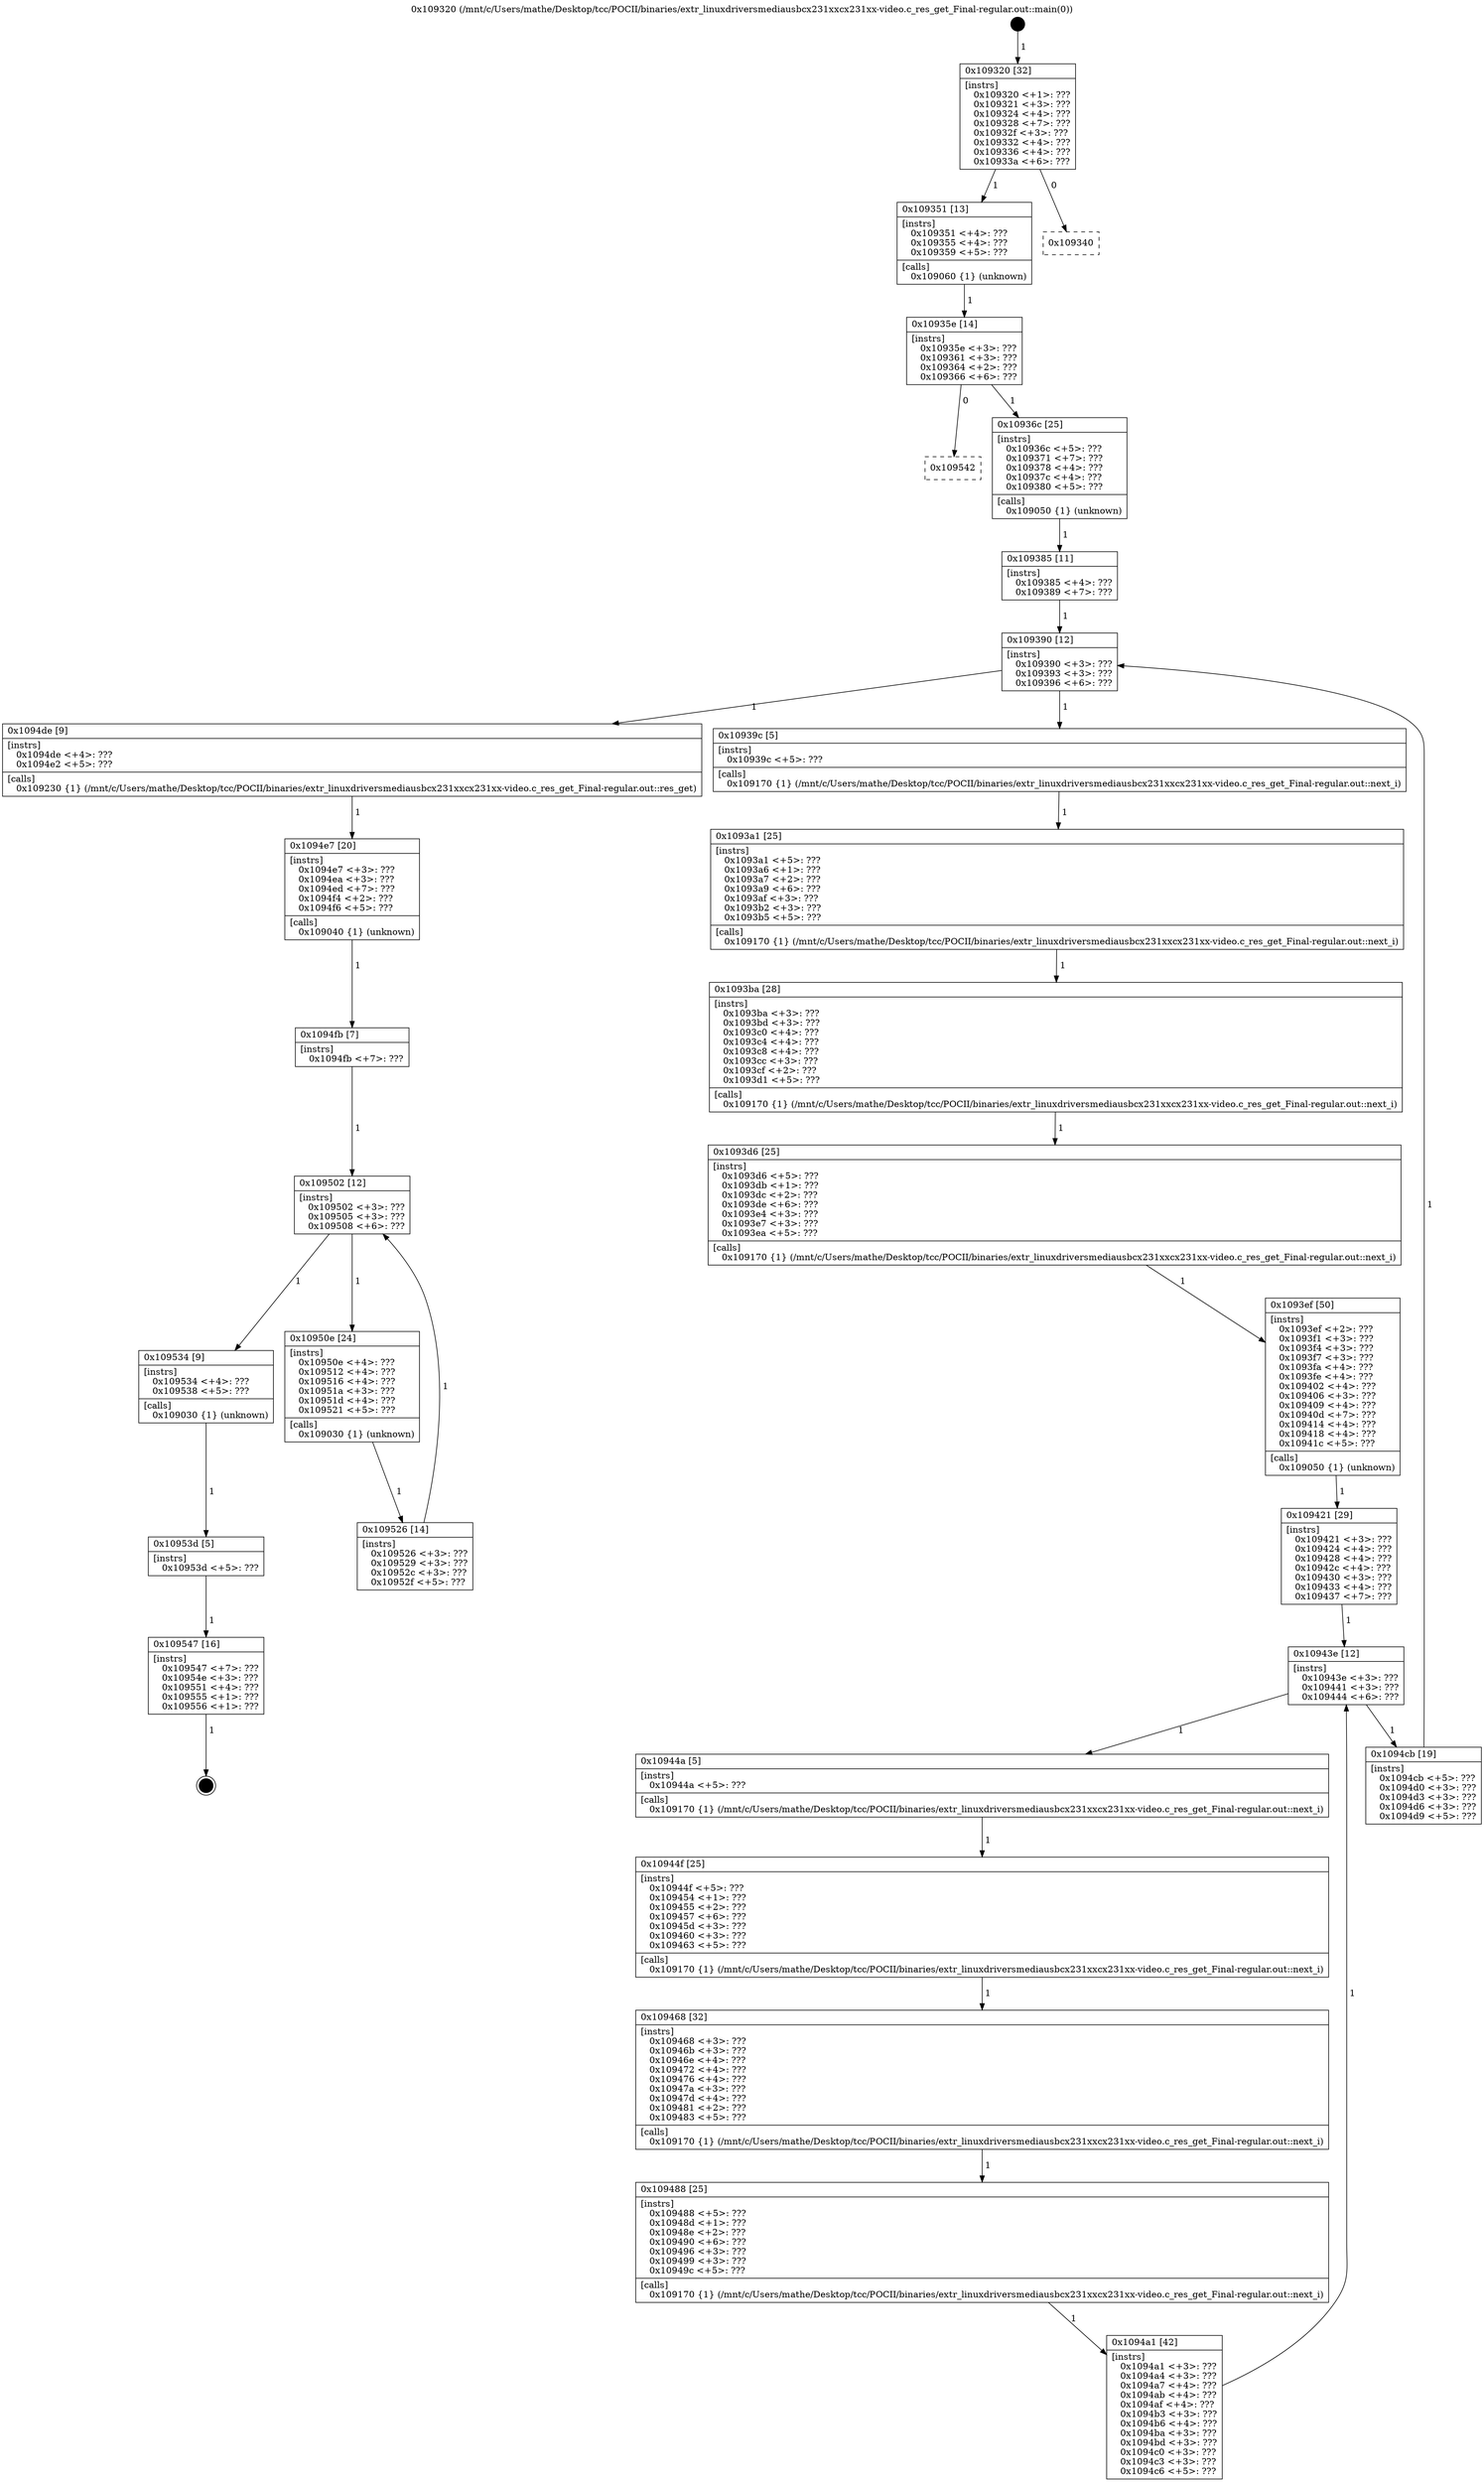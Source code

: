 digraph "0x109320" {
  label = "0x109320 (/mnt/c/Users/mathe/Desktop/tcc/POCII/binaries/extr_linuxdriversmediausbcx231xxcx231xx-video.c_res_get_Final-regular.out::main(0))"
  labelloc = "t"
  node[shape=record]

  Entry [label="",width=0.3,height=0.3,shape=circle,fillcolor=black,style=filled]
  "0x109320" [label="{
     0x109320 [32]\l
     | [instrs]\l
     &nbsp;&nbsp;0x109320 \<+1\>: ???\l
     &nbsp;&nbsp;0x109321 \<+3\>: ???\l
     &nbsp;&nbsp;0x109324 \<+4\>: ???\l
     &nbsp;&nbsp;0x109328 \<+7\>: ???\l
     &nbsp;&nbsp;0x10932f \<+3\>: ???\l
     &nbsp;&nbsp;0x109332 \<+4\>: ???\l
     &nbsp;&nbsp;0x109336 \<+4\>: ???\l
     &nbsp;&nbsp;0x10933a \<+6\>: ???\l
  }"]
  "0x109351" [label="{
     0x109351 [13]\l
     | [instrs]\l
     &nbsp;&nbsp;0x109351 \<+4\>: ???\l
     &nbsp;&nbsp;0x109355 \<+4\>: ???\l
     &nbsp;&nbsp;0x109359 \<+5\>: ???\l
     | [calls]\l
     &nbsp;&nbsp;0x109060 \{1\} (unknown)\l
  }"]
  "0x109340" [label="{
     0x109340\l
  }", style=dashed]
  "0x10935e" [label="{
     0x10935e [14]\l
     | [instrs]\l
     &nbsp;&nbsp;0x10935e \<+3\>: ???\l
     &nbsp;&nbsp;0x109361 \<+3\>: ???\l
     &nbsp;&nbsp;0x109364 \<+2\>: ???\l
     &nbsp;&nbsp;0x109366 \<+6\>: ???\l
  }"]
  "0x109542" [label="{
     0x109542\l
  }", style=dashed]
  "0x10936c" [label="{
     0x10936c [25]\l
     | [instrs]\l
     &nbsp;&nbsp;0x10936c \<+5\>: ???\l
     &nbsp;&nbsp;0x109371 \<+7\>: ???\l
     &nbsp;&nbsp;0x109378 \<+4\>: ???\l
     &nbsp;&nbsp;0x10937c \<+4\>: ???\l
     &nbsp;&nbsp;0x109380 \<+5\>: ???\l
     | [calls]\l
     &nbsp;&nbsp;0x109050 \{1\} (unknown)\l
  }"]
  Exit [label="",width=0.3,height=0.3,shape=circle,fillcolor=black,style=filled,peripheries=2]
  "0x109390" [label="{
     0x109390 [12]\l
     | [instrs]\l
     &nbsp;&nbsp;0x109390 \<+3\>: ???\l
     &nbsp;&nbsp;0x109393 \<+3\>: ???\l
     &nbsp;&nbsp;0x109396 \<+6\>: ???\l
  }"]
  "0x1094de" [label="{
     0x1094de [9]\l
     | [instrs]\l
     &nbsp;&nbsp;0x1094de \<+4\>: ???\l
     &nbsp;&nbsp;0x1094e2 \<+5\>: ???\l
     | [calls]\l
     &nbsp;&nbsp;0x109230 \{1\} (/mnt/c/Users/mathe/Desktop/tcc/POCII/binaries/extr_linuxdriversmediausbcx231xxcx231xx-video.c_res_get_Final-regular.out::res_get)\l
  }"]
  "0x10939c" [label="{
     0x10939c [5]\l
     | [instrs]\l
     &nbsp;&nbsp;0x10939c \<+5\>: ???\l
     | [calls]\l
     &nbsp;&nbsp;0x109170 \{1\} (/mnt/c/Users/mathe/Desktop/tcc/POCII/binaries/extr_linuxdriversmediausbcx231xxcx231xx-video.c_res_get_Final-regular.out::next_i)\l
  }"]
  "0x1093a1" [label="{
     0x1093a1 [25]\l
     | [instrs]\l
     &nbsp;&nbsp;0x1093a1 \<+5\>: ???\l
     &nbsp;&nbsp;0x1093a6 \<+1\>: ???\l
     &nbsp;&nbsp;0x1093a7 \<+2\>: ???\l
     &nbsp;&nbsp;0x1093a9 \<+6\>: ???\l
     &nbsp;&nbsp;0x1093af \<+3\>: ???\l
     &nbsp;&nbsp;0x1093b2 \<+3\>: ???\l
     &nbsp;&nbsp;0x1093b5 \<+5\>: ???\l
     | [calls]\l
     &nbsp;&nbsp;0x109170 \{1\} (/mnt/c/Users/mathe/Desktop/tcc/POCII/binaries/extr_linuxdriversmediausbcx231xxcx231xx-video.c_res_get_Final-regular.out::next_i)\l
  }"]
  "0x1093ba" [label="{
     0x1093ba [28]\l
     | [instrs]\l
     &nbsp;&nbsp;0x1093ba \<+3\>: ???\l
     &nbsp;&nbsp;0x1093bd \<+3\>: ???\l
     &nbsp;&nbsp;0x1093c0 \<+4\>: ???\l
     &nbsp;&nbsp;0x1093c4 \<+4\>: ???\l
     &nbsp;&nbsp;0x1093c8 \<+4\>: ???\l
     &nbsp;&nbsp;0x1093cc \<+3\>: ???\l
     &nbsp;&nbsp;0x1093cf \<+2\>: ???\l
     &nbsp;&nbsp;0x1093d1 \<+5\>: ???\l
     | [calls]\l
     &nbsp;&nbsp;0x109170 \{1\} (/mnt/c/Users/mathe/Desktop/tcc/POCII/binaries/extr_linuxdriversmediausbcx231xxcx231xx-video.c_res_get_Final-regular.out::next_i)\l
  }"]
  "0x1093d6" [label="{
     0x1093d6 [25]\l
     | [instrs]\l
     &nbsp;&nbsp;0x1093d6 \<+5\>: ???\l
     &nbsp;&nbsp;0x1093db \<+1\>: ???\l
     &nbsp;&nbsp;0x1093dc \<+2\>: ???\l
     &nbsp;&nbsp;0x1093de \<+6\>: ???\l
     &nbsp;&nbsp;0x1093e4 \<+3\>: ???\l
     &nbsp;&nbsp;0x1093e7 \<+3\>: ???\l
     &nbsp;&nbsp;0x1093ea \<+5\>: ???\l
     | [calls]\l
     &nbsp;&nbsp;0x109170 \{1\} (/mnt/c/Users/mathe/Desktop/tcc/POCII/binaries/extr_linuxdriversmediausbcx231xxcx231xx-video.c_res_get_Final-regular.out::next_i)\l
  }"]
  "0x1093ef" [label="{
     0x1093ef [50]\l
     | [instrs]\l
     &nbsp;&nbsp;0x1093ef \<+2\>: ???\l
     &nbsp;&nbsp;0x1093f1 \<+3\>: ???\l
     &nbsp;&nbsp;0x1093f4 \<+3\>: ???\l
     &nbsp;&nbsp;0x1093f7 \<+3\>: ???\l
     &nbsp;&nbsp;0x1093fa \<+4\>: ???\l
     &nbsp;&nbsp;0x1093fe \<+4\>: ???\l
     &nbsp;&nbsp;0x109402 \<+4\>: ???\l
     &nbsp;&nbsp;0x109406 \<+3\>: ???\l
     &nbsp;&nbsp;0x109409 \<+4\>: ???\l
     &nbsp;&nbsp;0x10940d \<+7\>: ???\l
     &nbsp;&nbsp;0x109414 \<+4\>: ???\l
     &nbsp;&nbsp;0x109418 \<+4\>: ???\l
     &nbsp;&nbsp;0x10941c \<+5\>: ???\l
     | [calls]\l
     &nbsp;&nbsp;0x109050 \{1\} (unknown)\l
  }"]
  "0x10943e" [label="{
     0x10943e [12]\l
     | [instrs]\l
     &nbsp;&nbsp;0x10943e \<+3\>: ???\l
     &nbsp;&nbsp;0x109441 \<+3\>: ???\l
     &nbsp;&nbsp;0x109444 \<+6\>: ???\l
  }"]
  "0x1094cb" [label="{
     0x1094cb [19]\l
     | [instrs]\l
     &nbsp;&nbsp;0x1094cb \<+5\>: ???\l
     &nbsp;&nbsp;0x1094d0 \<+3\>: ???\l
     &nbsp;&nbsp;0x1094d3 \<+3\>: ???\l
     &nbsp;&nbsp;0x1094d6 \<+3\>: ???\l
     &nbsp;&nbsp;0x1094d9 \<+5\>: ???\l
  }"]
  "0x10944a" [label="{
     0x10944a [5]\l
     | [instrs]\l
     &nbsp;&nbsp;0x10944a \<+5\>: ???\l
     | [calls]\l
     &nbsp;&nbsp;0x109170 \{1\} (/mnt/c/Users/mathe/Desktop/tcc/POCII/binaries/extr_linuxdriversmediausbcx231xxcx231xx-video.c_res_get_Final-regular.out::next_i)\l
  }"]
  "0x10944f" [label="{
     0x10944f [25]\l
     | [instrs]\l
     &nbsp;&nbsp;0x10944f \<+5\>: ???\l
     &nbsp;&nbsp;0x109454 \<+1\>: ???\l
     &nbsp;&nbsp;0x109455 \<+2\>: ???\l
     &nbsp;&nbsp;0x109457 \<+6\>: ???\l
     &nbsp;&nbsp;0x10945d \<+3\>: ???\l
     &nbsp;&nbsp;0x109460 \<+3\>: ???\l
     &nbsp;&nbsp;0x109463 \<+5\>: ???\l
     | [calls]\l
     &nbsp;&nbsp;0x109170 \{1\} (/mnt/c/Users/mathe/Desktop/tcc/POCII/binaries/extr_linuxdriversmediausbcx231xxcx231xx-video.c_res_get_Final-regular.out::next_i)\l
  }"]
  "0x109468" [label="{
     0x109468 [32]\l
     | [instrs]\l
     &nbsp;&nbsp;0x109468 \<+3\>: ???\l
     &nbsp;&nbsp;0x10946b \<+3\>: ???\l
     &nbsp;&nbsp;0x10946e \<+4\>: ???\l
     &nbsp;&nbsp;0x109472 \<+4\>: ???\l
     &nbsp;&nbsp;0x109476 \<+4\>: ???\l
     &nbsp;&nbsp;0x10947a \<+3\>: ???\l
     &nbsp;&nbsp;0x10947d \<+4\>: ???\l
     &nbsp;&nbsp;0x109481 \<+2\>: ???\l
     &nbsp;&nbsp;0x109483 \<+5\>: ???\l
     | [calls]\l
     &nbsp;&nbsp;0x109170 \{1\} (/mnt/c/Users/mathe/Desktop/tcc/POCII/binaries/extr_linuxdriversmediausbcx231xxcx231xx-video.c_res_get_Final-regular.out::next_i)\l
  }"]
  "0x109488" [label="{
     0x109488 [25]\l
     | [instrs]\l
     &nbsp;&nbsp;0x109488 \<+5\>: ???\l
     &nbsp;&nbsp;0x10948d \<+1\>: ???\l
     &nbsp;&nbsp;0x10948e \<+2\>: ???\l
     &nbsp;&nbsp;0x109490 \<+6\>: ???\l
     &nbsp;&nbsp;0x109496 \<+3\>: ???\l
     &nbsp;&nbsp;0x109499 \<+3\>: ???\l
     &nbsp;&nbsp;0x10949c \<+5\>: ???\l
     | [calls]\l
     &nbsp;&nbsp;0x109170 \{1\} (/mnt/c/Users/mathe/Desktop/tcc/POCII/binaries/extr_linuxdriversmediausbcx231xxcx231xx-video.c_res_get_Final-regular.out::next_i)\l
  }"]
  "0x1094a1" [label="{
     0x1094a1 [42]\l
     | [instrs]\l
     &nbsp;&nbsp;0x1094a1 \<+3\>: ???\l
     &nbsp;&nbsp;0x1094a4 \<+3\>: ???\l
     &nbsp;&nbsp;0x1094a7 \<+4\>: ???\l
     &nbsp;&nbsp;0x1094ab \<+4\>: ???\l
     &nbsp;&nbsp;0x1094af \<+4\>: ???\l
     &nbsp;&nbsp;0x1094b3 \<+3\>: ???\l
     &nbsp;&nbsp;0x1094b6 \<+4\>: ???\l
     &nbsp;&nbsp;0x1094ba \<+3\>: ???\l
     &nbsp;&nbsp;0x1094bd \<+3\>: ???\l
     &nbsp;&nbsp;0x1094c0 \<+3\>: ???\l
     &nbsp;&nbsp;0x1094c3 \<+3\>: ???\l
     &nbsp;&nbsp;0x1094c6 \<+5\>: ???\l
  }"]
  "0x109421" [label="{
     0x109421 [29]\l
     | [instrs]\l
     &nbsp;&nbsp;0x109421 \<+3\>: ???\l
     &nbsp;&nbsp;0x109424 \<+4\>: ???\l
     &nbsp;&nbsp;0x109428 \<+4\>: ???\l
     &nbsp;&nbsp;0x10942c \<+4\>: ???\l
     &nbsp;&nbsp;0x109430 \<+3\>: ???\l
     &nbsp;&nbsp;0x109433 \<+4\>: ???\l
     &nbsp;&nbsp;0x109437 \<+7\>: ???\l
  }"]
  "0x109547" [label="{
     0x109547 [16]\l
     | [instrs]\l
     &nbsp;&nbsp;0x109547 \<+7\>: ???\l
     &nbsp;&nbsp;0x10954e \<+3\>: ???\l
     &nbsp;&nbsp;0x109551 \<+4\>: ???\l
     &nbsp;&nbsp;0x109555 \<+1\>: ???\l
     &nbsp;&nbsp;0x109556 \<+1\>: ???\l
  }"]
  "0x109385" [label="{
     0x109385 [11]\l
     | [instrs]\l
     &nbsp;&nbsp;0x109385 \<+4\>: ???\l
     &nbsp;&nbsp;0x109389 \<+7\>: ???\l
  }"]
  "0x1094e7" [label="{
     0x1094e7 [20]\l
     | [instrs]\l
     &nbsp;&nbsp;0x1094e7 \<+3\>: ???\l
     &nbsp;&nbsp;0x1094ea \<+3\>: ???\l
     &nbsp;&nbsp;0x1094ed \<+7\>: ???\l
     &nbsp;&nbsp;0x1094f4 \<+2\>: ???\l
     &nbsp;&nbsp;0x1094f6 \<+5\>: ???\l
     | [calls]\l
     &nbsp;&nbsp;0x109040 \{1\} (unknown)\l
  }"]
  "0x109502" [label="{
     0x109502 [12]\l
     | [instrs]\l
     &nbsp;&nbsp;0x109502 \<+3\>: ???\l
     &nbsp;&nbsp;0x109505 \<+3\>: ???\l
     &nbsp;&nbsp;0x109508 \<+6\>: ???\l
  }"]
  "0x109534" [label="{
     0x109534 [9]\l
     | [instrs]\l
     &nbsp;&nbsp;0x109534 \<+4\>: ???\l
     &nbsp;&nbsp;0x109538 \<+5\>: ???\l
     | [calls]\l
     &nbsp;&nbsp;0x109030 \{1\} (unknown)\l
  }"]
  "0x10950e" [label="{
     0x10950e [24]\l
     | [instrs]\l
     &nbsp;&nbsp;0x10950e \<+4\>: ???\l
     &nbsp;&nbsp;0x109512 \<+4\>: ???\l
     &nbsp;&nbsp;0x109516 \<+4\>: ???\l
     &nbsp;&nbsp;0x10951a \<+3\>: ???\l
     &nbsp;&nbsp;0x10951d \<+4\>: ???\l
     &nbsp;&nbsp;0x109521 \<+5\>: ???\l
     | [calls]\l
     &nbsp;&nbsp;0x109030 \{1\} (unknown)\l
  }"]
  "0x109526" [label="{
     0x109526 [14]\l
     | [instrs]\l
     &nbsp;&nbsp;0x109526 \<+3\>: ???\l
     &nbsp;&nbsp;0x109529 \<+3\>: ???\l
     &nbsp;&nbsp;0x10952c \<+3\>: ???\l
     &nbsp;&nbsp;0x10952f \<+5\>: ???\l
  }"]
  "0x1094fb" [label="{
     0x1094fb [7]\l
     | [instrs]\l
     &nbsp;&nbsp;0x1094fb \<+7\>: ???\l
  }"]
  "0x10953d" [label="{
     0x10953d [5]\l
     | [instrs]\l
     &nbsp;&nbsp;0x10953d \<+5\>: ???\l
  }"]
  Entry -> "0x109320" [label=" 1"]
  "0x109320" -> "0x109351" [label=" 1"]
  "0x109320" -> "0x109340" [label=" 0"]
  "0x109351" -> "0x10935e" [label=" 1"]
  "0x10935e" -> "0x109542" [label=" 0"]
  "0x10935e" -> "0x10936c" [label=" 1"]
  "0x109547" -> Exit [label=" 1"]
  "0x10936c" -> "0x109385" [label=" 1"]
  "0x109390" -> "0x1094de" [label=" 1"]
  "0x109390" -> "0x10939c" [label=" 1"]
  "0x10939c" -> "0x1093a1" [label=" 1"]
  "0x1093a1" -> "0x1093ba" [label=" 1"]
  "0x1093ba" -> "0x1093d6" [label=" 1"]
  "0x1093d6" -> "0x1093ef" [label=" 1"]
  "0x1093ef" -> "0x109421" [label=" 1"]
  "0x10943e" -> "0x1094cb" [label=" 1"]
  "0x10943e" -> "0x10944a" [label=" 1"]
  "0x10944a" -> "0x10944f" [label=" 1"]
  "0x10944f" -> "0x109468" [label=" 1"]
  "0x109468" -> "0x109488" [label=" 1"]
  "0x109488" -> "0x1094a1" [label=" 1"]
  "0x109421" -> "0x10943e" [label=" 1"]
  "0x1094a1" -> "0x10943e" [label=" 1"]
  "0x10953d" -> "0x109547" [label=" 1"]
  "0x109385" -> "0x109390" [label=" 1"]
  "0x1094cb" -> "0x109390" [label=" 1"]
  "0x1094de" -> "0x1094e7" [label=" 1"]
  "0x1094e7" -> "0x1094fb" [label=" 1"]
  "0x109502" -> "0x109534" [label=" 1"]
  "0x109502" -> "0x10950e" [label=" 1"]
  "0x10950e" -> "0x109526" [label=" 1"]
  "0x1094fb" -> "0x109502" [label=" 1"]
  "0x109526" -> "0x109502" [label=" 1"]
  "0x109534" -> "0x10953d" [label=" 1"]
}
